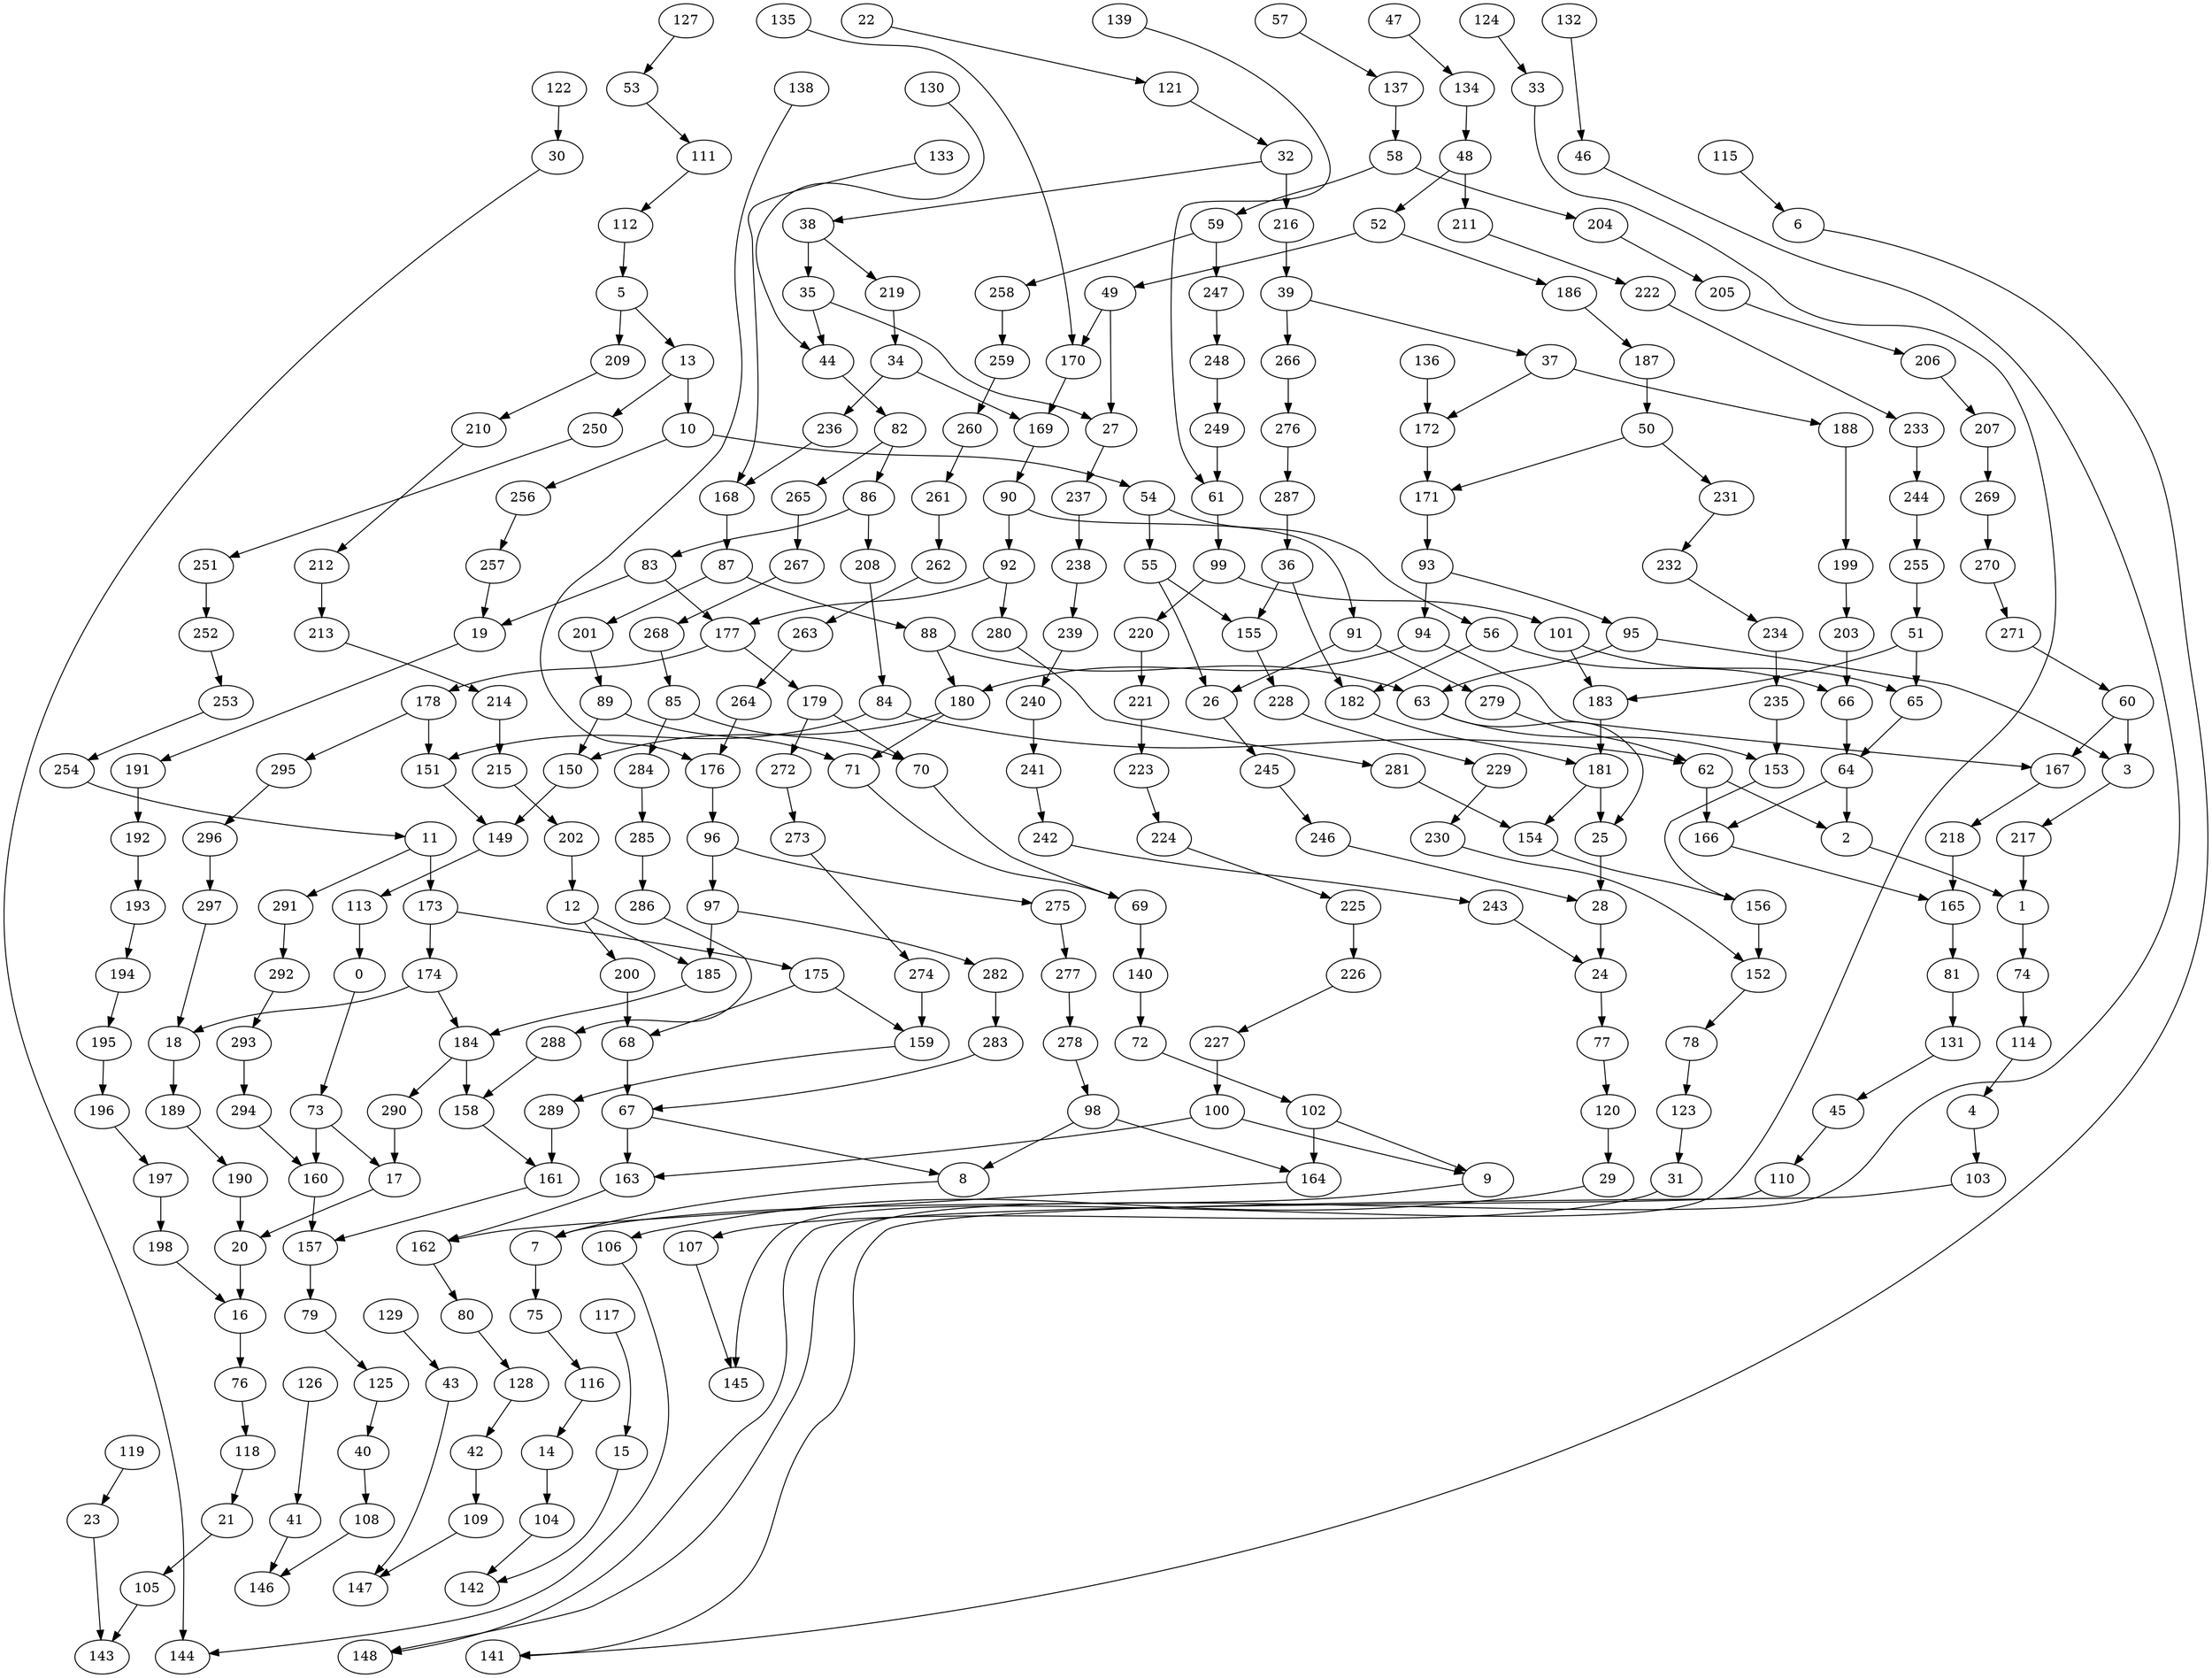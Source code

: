 digraph g {
0;
1;
2;
3;
4;
5;
6;
7;
8;
9;
10;
11;
12;
13;
14;
15;
16;
17;
18;
19;
20;
21;
22;
23;
24;
25;
26;
27;
28;
29;
30;
31;
32;
33;
34;
35;
36;
37;
38;
39;
40;
41;
42;
43;
44;
45;
46;
47;
48;
49;
50;
51;
52;
53;
54;
55;
56;
57;
58;
59;
60;
61;
62;
63;
64;
65;
66;
67;
68;
69;
70;
71;
72;
73;
74;
75;
76;
77;
78;
79;
80;
81;
82;
83;
84;
85;
86;
87;
88;
89;
90;
91;
92;
93;
94;
95;
96;
97;
98;
99;
100;
101;
102;
103;
104;
105;
106;
107;
108;
109;
110;
111;
112;
113;
114;
115;
116;
117;
118;
119;
120;
121;
122;
123;
124;
125;
126;
127;
128;
129;
130;
131;
132;
133;
134;
135;
136;
137;
138;
139;
140;
141;
142;
143;
144;
145;
146;
147;
148;
149;
150;
151;
152;
153;
154;
155;
156;
157;
158;
159;
160;
161;
162;
163;
164;
165;
166;
167;
168;
169;
170;
171;
172;
173;
174;
175;
176;
177;
178;
179;
180;
181;
182;
183;
184;
185;
186;
187;
188;
189;
190;
191;
192;
193;
194;
195;
196;
197;
198;
199;
200;
201;
202;
203;
204;
205;
206;
207;
208;
209;
210;
211;
212;
213;
214;
215;
216;
217;
218;
219;
220;
221;
222;
223;
224;
225;
226;
227;
228;
229;
230;
231;
232;
233;
234;
235;
236;
237;
238;
239;
240;
241;
242;
243;
244;
245;
246;
247;
248;
249;
250;
251;
252;
253;
254;
255;
256;
257;
258;
259;
260;
261;
262;
263;
264;
265;
266;
267;
268;
269;
270;
271;
272;
273;
274;
275;
276;
277;
278;
279;
280;
281;
282;
283;
284;
285;
286;
287;
288;
289;
290;
291;
292;
293;
294;
295;
296;
297;
0 -> 73 [weight=0];
1 -> 74 [weight=3];
2 -> 1 [weight=1];
3 -> 217 [weight=0];
4 -> 103 [weight=0];
5 -> 13 [weight=1];
5 -> 209 [weight=1];
6 -> 141 [weight=0];
7 -> 75 [weight=4];
8 -> 7 [weight=0];
9 -> 7 [weight=0];
10 -> 54 [weight=3];
10 -> 256 [weight=0];
11 -> 173 [weight=3];
11 -> 291 [weight=0];
12 -> 185 [weight=0];
12 -> 200 [weight=0];
13 -> 250 [weight=0];
13 -> 10 [weight=2];
14 -> 104 [weight=1];
15 -> 142 [weight=0];
16 -> 76 [weight=0];
17 -> 20 [weight=0];
18 -> 189 [weight=0];
19 -> 191 [weight=0];
20 -> 16 [weight=5];
21 -> 105 [weight=0];
22 -> 121 [weight=0];
23 -> 143 [weight=0];
24 -> 77 [weight=0];
25 -> 28 [weight=4];
26 -> 245 [weight=0];
27 -> 237 [weight=0];
28 -> 24 [weight=1];
29 -> 106 [weight=0];
30 -> 144 [weight=0];
31 -> 107 [weight=0];
32 -> 216 [weight=1];
32 -> 38 [weight=0];
33 -> 145 [weight=0];
34 -> 236 [weight=1];
34 -> 169 [weight=0];
35 -> 27 [weight=0];
35 -> 44 [weight=0];
36 -> 182 [weight=0];
36 -> 155 [weight=0];
37 -> 172 [weight=0];
37 -> 188 [weight=0];
38 -> 35 [weight=1];
38 -> 219 [weight=0];
39 -> 37 [weight=0];
39 -> 266 [weight=0];
40 -> 108 [weight=0];
41 -> 146 [weight=0];
42 -> 109 [weight=0];
43 -> 147 [weight=0];
44 -> 82 [weight=0];
45 -> 110 [weight=0];
46 -> 148 [weight=0];
47 -> 134 [weight=0];
48 -> 211 [weight=1];
48 -> 52 [weight=0];
49 -> 170 [weight=0];
49 -> 27 [weight=0];
50 -> 231 [weight=0];
50 -> 171 [weight=0];
51 -> 183 [weight=0];
51 -> 65 [weight=1];
52 -> 49 [weight=0];
52 -> 186 [weight=0];
53 -> 111 [weight=0];
54 -> 56 [weight=0];
54 -> 55 [weight=1];
55 -> 155 [weight=1];
55 -> 26 [weight=0];
56 -> 66 [weight=1];
56 -> 182 [weight=0];
57 -> 137 [weight=0];
58 -> 204 [weight=0];
58 -> 59 [weight=0];
59 -> 247 [weight=1];
59 -> 258 [weight=1];
60 -> 3 [weight=3];
60 -> 167 [weight=2];
61 -> 99 [weight=0];
62 -> 2 [weight=0];
62 -> 166 [weight=1];
63 -> 153 [weight=1];
63 -> 25 [weight=0];
64 -> 166 [weight=0];
64 -> 2 [weight=1];
65 -> 64 [weight=1];
66 -> 64 [weight=4];
67 -> 8 [weight=0];
67 -> 163 [weight=2];
68 -> 67 [weight=3];
69 -> 140 [weight=2];
70 -> 69 [weight=0];
71 -> 69 [weight=0];
72 -> 102 [weight=0];
73 -> 17 [weight=0];
73 -> 160 [weight=1];
74 -> 114 [weight=1];
75 -> 116 [weight=0];
76 -> 118 [weight=0];
77 -> 120 [weight=0];
78 -> 123 [weight=0];
79 -> 125 [weight=0];
80 -> 128 [weight=0];
81 -> 131 [weight=1];
82 -> 86 [weight=0];
82 -> 265 [weight=1];
83 -> 177 [weight=3];
83 -> 19 [weight=3];
84 -> 151 [weight=2];
84 -> 62 [weight=0];
85 -> 284 [weight=3];
85 -> 70 [weight=5];
86 -> 208 [weight=1];
86 -> 83 [weight=0];
87 -> 88 [weight=1];
87 -> 201 [weight=0];
88 -> 63 [weight=5];
88 -> 180 [weight=1];
89 -> 150 [weight=0];
89 -> 71 [weight=2];
90 -> 92 [weight=1];
90 -> 91 [weight=0];
91 -> 26 [weight=4];
91 -> 279 [weight=1];
92 -> 177 [weight=1];
92 -> 280 [weight=0];
93 -> 95 [weight=0];
93 -> 94 [weight=3];
94 -> 167 [weight=0];
94 -> 180 [weight=3];
95 -> 3 [weight=0];
95 -> 63 [weight=2];
96 -> 97 [weight=1];
96 -> 275 [weight=0];
97 -> 185 [weight=1];
97 -> 282 [weight=0];
98 -> 8 [weight=0];
98 -> 164 [weight=0];
99 -> 101 [weight=1];
99 -> 220 [weight=0];
100 -> 9 [weight=0];
100 -> 163 [weight=0];
101 -> 65 [weight=0];
101 -> 183 [weight=1];
102 -> 9 [weight=0];
102 -> 164 [weight=2];
103 -> 141 [weight=0];
104 -> 142 [weight=0];
105 -> 143 [weight=0];
106 -> 144 [weight=0];
107 -> 145 [weight=0];
108 -> 146 [weight=0];
109 -> 147 [weight=0];
110 -> 148 [weight=0];
111 -> 112 [weight=0];
112 -> 5 [weight=0];
113 -> 0 [weight=1];
114 -> 4 [weight=0];
115 -> 6 [weight=0];
116 -> 14 [weight=0];
117 -> 15 [weight=0];
118 -> 21 [weight=0];
119 -> 23 [weight=0];
120 -> 29 [weight=1];
121 -> 32 [weight=0];
122 -> 30 [weight=0];
123 -> 31 [weight=0];
124 -> 33 [weight=0];
125 -> 40 [weight=0];
126 -> 41 [weight=0];
127 -> 53 [weight=0];
128 -> 42 [weight=0];
129 -> 43 [weight=0];
130 -> 44 [weight=0];
131 -> 45 [weight=0];
132 -> 46 [weight=0];
133 -> 168 [weight=0];
134 -> 48 [weight=0];
135 -> 170 [weight=0];
136 -> 172 [weight=1];
137 -> 58 [weight=0];
138 -> 176 [weight=0];
139 -> 61 [weight=0];
140 -> 72 [weight=2];
149 -> 113 [weight=1];
150 -> 149 [weight=1];
151 -> 149 [weight=1];
152 -> 78 [weight=0];
153 -> 156 [weight=0];
154 -> 156 [weight=0];
155 -> 228 [weight=0];
156 -> 152 [weight=2];
157 -> 79 [weight=7];
158 -> 161 [weight=0];
159 -> 289 [weight=0];
160 -> 157 [weight=0];
161 -> 157 [weight=0];
162 -> 80 [weight=0];
163 -> 162 [weight=0];
164 -> 162 [weight=0];
165 -> 81 [weight=3];
166 -> 165 [weight=0];
167 -> 218 [weight=0];
168 -> 87 [weight=1];
169 -> 90 [weight=2];
170 -> 169 [weight=1];
171 -> 93 [weight=1];
172 -> 171 [weight=2];
173 -> 175 [weight=1];
173 -> 174 [weight=0];
174 -> 184 [weight=0];
174 -> 18 [weight=0];
175 -> 68 [weight=0];
175 -> 159 [weight=0];
176 -> 96 [weight=12];
177 -> 179 [weight=0];
177 -> 178 [weight=2];
178 -> 295 [weight=0];
178 -> 151 [weight=0];
179 -> 70 [weight=2];
179 -> 272 [weight=4];
180 -> 150 [weight=0];
180 -> 71 [weight=0];
181 -> 25 [weight=0];
181 -> 154 [weight=1];
182 -> 181 [weight=1];
183 -> 181 [weight=6];
184 -> 158 [weight=4];
184 -> 290 [weight=0];
185 -> 184 [weight=0];
186 -> 187 [weight=0];
187 -> 50 [weight=6];
188 -> 199 [weight=0];
189 -> 190 [weight=0];
190 -> 20 [weight=1];
191 -> 192 [weight=1];
192 -> 193 [weight=1];
193 -> 194 [weight=0];
194 -> 195 [weight=0];
195 -> 196 [weight=0];
196 -> 197 [weight=0];
197 -> 198 [weight=2];
198 -> 16 [weight=0];
199 -> 203 [weight=1];
200 -> 68 [weight=1];
201 -> 89 [weight=0];
202 -> 12 [weight=0];
203 -> 66 [weight=4];
204 -> 205 [weight=0];
205 -> 206 [weight=0];
206 -> 207 [weight=0];
207 -> 269 [weight=0];
208 -> 84 [weight=1];
209 -> 210 [weight=0];
210 -> 212 [weight=0];
211 -> 222 [weight=0];
212 -> 213 [weight=4];
213 -> 214 [weight=0];
214 -> 215 [weight=2];
215 -> 202 [weight=0];
216 -> 39 [weight=12];
217 -> 1 [weight=0];
218 -> 165 [weight=3];
219 -> 34 [weight=0];
220 -> 221 [weight=5];
221 -> 223 [weight=1];
222 -> 233 [weight=0];
223 -> 224 [weight=0];
224 -> 225 [weight=0];
225 -> 226 [weight=1];
226 -> 227 [weight=0];
227 -> 100 [weight=1];
228 -> 229 [weight=0];
229 -> 230 [weight=0];
230 -> 152 [weight=0];
231 -> 232 [weight=0];
232 -> 234 [weight=0];
233 -> 244 [weight=2];
234 -> 235 [weight=0];
235 -> 153 [weight=0];
236 -> 168 [weight=0];
237 -> 238 [weight=1];
238 -> 239 [weight=0];
239 -> 240 [weight=0];
240 -> 241 [weight=1];
241 -> 242 [weight=0];
242 -> 243 [weight=0];
243 -> 24 [weight=0];
244 -> 255 [weight=2];
245 -> 246 [weight=0];
246 -> 28 [weight=0];
247 -> 248 [weight=1];
248 -> 249 [weight=8];
249 -> 61 [weight=1];
250 -> 251 [weight=0];
251 -> 252 [weight=1];
252 -> 253 [weight=0];
253 -> 254 [weight=0];
254 -> 11 [weight=0];
255 -> 51 [weight=4];
256 -> 257 [weight=0];
257 -> 19 [weight=0];
258 -> 259 [weight=2];
259 -> 260 [weight=0];
260 -> 261 [weight=0];
261 -> 262 [weight=0];
262 -> 263 [weight=0];
263 -> 264 [weight=0];
264 -> 176 [weight=0];
265 -> 267 [weight=0];
266 -> 276 [weight=1];
267 -> 268 [weight=0];
268 -> 85 [weight=1];
269 -> 270 [weight=0];
270 -> 271 [weight=0];
271 -> 60 [weight=0];
272 -> 273 [weight=0];
273 -> 274 [weight=0];
274 -> 159 [weight=1];
275 -> 277 [weight=0];
276 -> 287 [weight=1];
277 -> 278 [weight=0];
278 -> 98 [weight=0];
279 -> 62 [weight=2];
280 -> 281 [weight=0];
281 -> 154 [weight=0];
282 -> 283 [weight=1];
283 -> 67 [weight=0];
284 -> 285 [weight=0];
285 -> 286 [weight=4];
286 -> 288 [weight=0];
287 -> 36 [weight=2];
288 -> 158 [weight=0];
289 -> 161 [weight=1];
290 -> 17 [weight=1];
291 -> 292 [weight=0];
292 -> 293 [weight=0];
293 -> 294 [weight=1];
294 -> 160 [weight=0];
295 -> 296 [weight=0];
296 -> 297 [weight=2];
297 -> 18 [weight=0];
}
